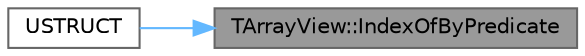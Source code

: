digraph "TArrayView::IndexOfByPredicate"
{
 // INTERACTIVE_SVG=YES
 // LATEX_PDF_SIZE
  bgcolor="transparent";
  edge [fontname=Helvetica,fontsize=10,labelfontname=Helvetica,labelfontsize=10];
  node [fontname=Helvetica,fontsize=10,shape=box,height=0.2,width=0.4];
  rankdir="RL";
  Node1 [id="Node000001",label="TArrayView::IndexOfByPredicate",height=0.2,width=0.4,color="gray40", fillcolor="grey60", style="filled", fontcolor="black",tooltip="Finds an item by predicate."];
  Node1 -> Node2 [id="edge1_Node000001_Node000002",dir="back",color="steelblue1",style="solid",tooltip=" "];
  Node2 [id="Node000002",label="USTRUCT",height=0.2,width=0.4,color="grey40", fillcolor="white", style="filled",URL="$d2/d21/AggregateGeom_8h.html#adc0ca4aa5878b7d45e08368c737624f4",tooltip="Container for an aggregate of collision shapes."];
}
